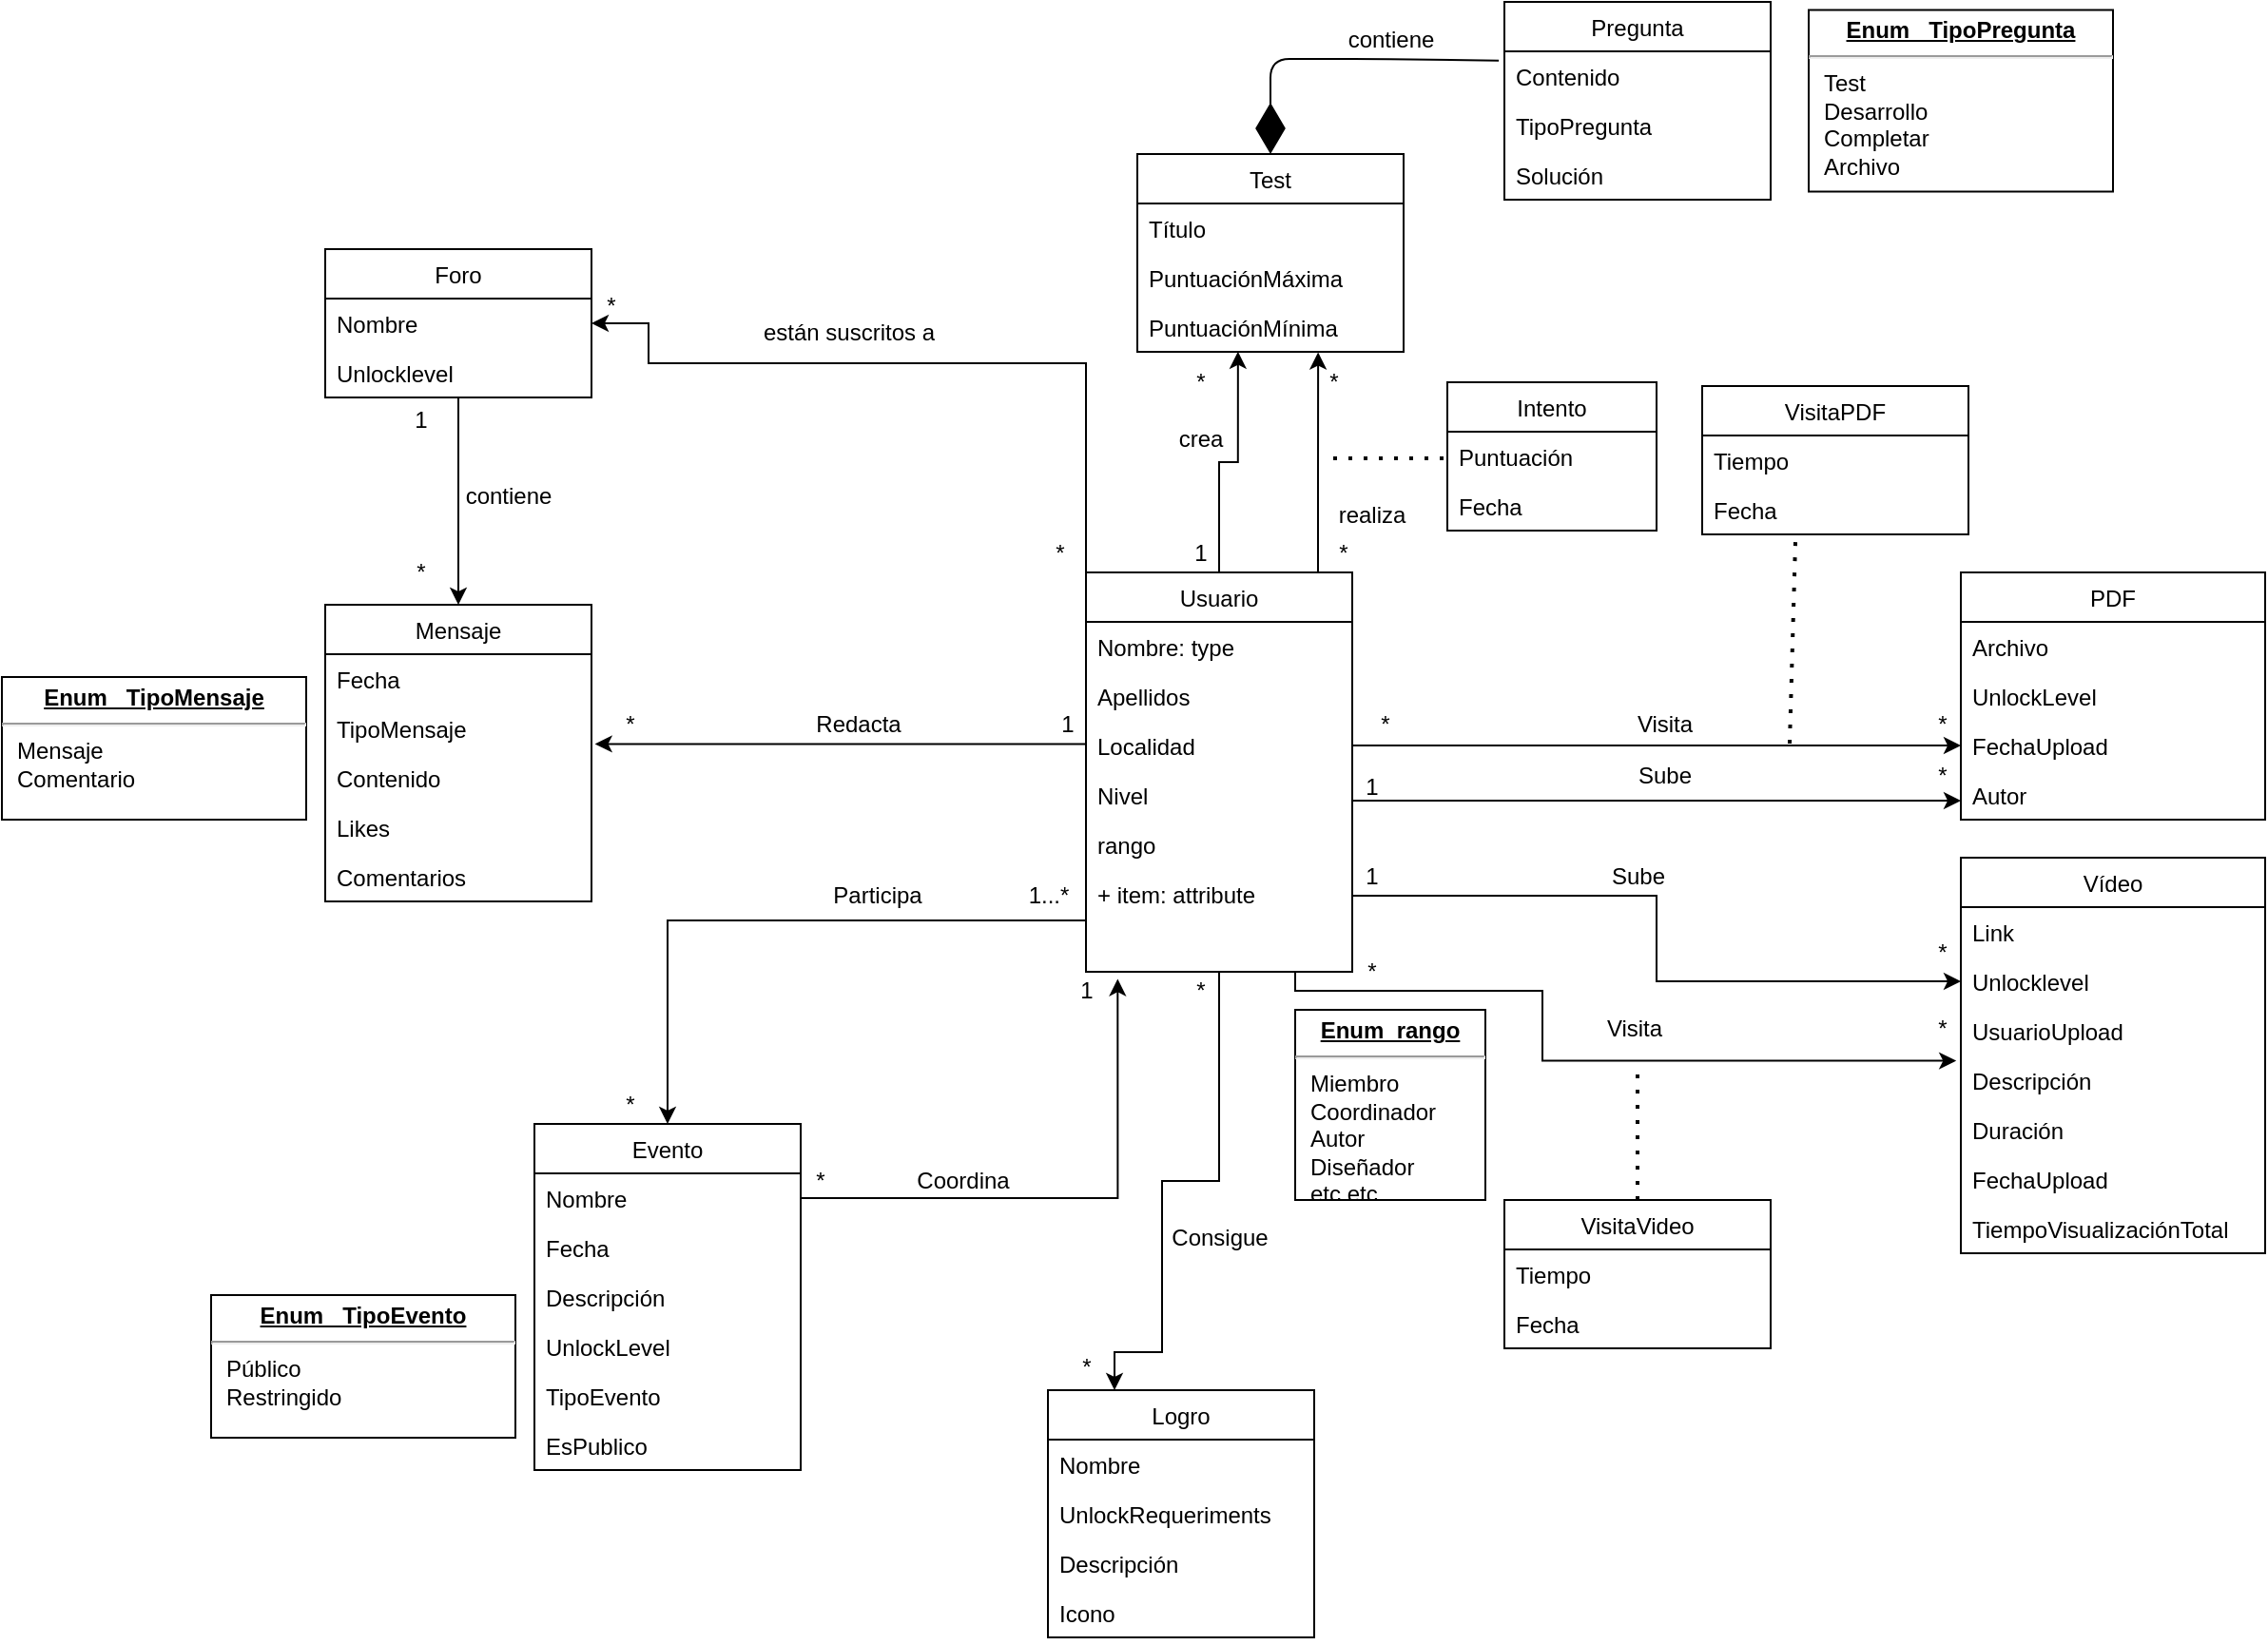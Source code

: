<mxfile version="13.8.8" type="google"><diagram id="NPRUOryit4CZUZ8ujwZD" name="Page-1"><mxGraphModel dx="2331" dy="645" grid="1" gridSize="10" guides="1" tooltips="1" connect="1" arrows="1" fold="1" page="1" pageScale="1" pageWidth="827" pageHeight="1169" math="0" shadow="0"><root><mxCell id="0"/><mxCell id="1" parent="0"/><mxCell id="HAwCsRzmnG5At8Q9Lq3o-48" style="edgeStyle=orthogonalEdgeStyle;rounded=0;orthogonalLoop=1;jettySize=auto;html=1;entryX=0;entryY=0.5;entryDx=0;entryDy=0;" edge="1" parent="1" source="HAwCsRzmnG5At8Q9Lq3o-1" target="HAwCsRzmnG5At8Q9Lq3o-8"><mxGeometry relative="1" as="geometry"><Array as="points"><mxPoint x="310" y="401"/><mxPoint x="310" y="401"/></Array></mxGeometry></mxCell><mxCell id="HAwCsRzmnG5At8Q9Lq3o-103" style="edgeStyle=orthogonalEdgeStyle;rounded=0;orthogonalLoop=1;jettySize=auto;html=1;entryX=0.679;entryY=1.011;entryDx=0;entryDy=0;entryPerimeter=0;" edge="1" parent="1" source="HAwCsRzmnG5At8Q9Lq3o-1" target="HAwCsRzmnG5At8Q9Lq3o-31"><mxGeometry relative="1" as="geometry"><Array as="points"><mxPoint x="212" y="270"/><mxPoint x="212" y="270"/></Array></mxGeometry></mxCell><mxCell id="HAwCsRzmnG5At8Q9Lq3o-110" style="edgeStyle=orthogonalEdgeStyle;rounded=0;orthogonalLoop=1;jettySize=auto;html=1;exitX=0;exitY=0;exitDx=0;exitDy=0;entryX=1;entryY=0.5;entryDx=0;entryDy=0;" edge="1" parent="1" source="HAwCsRzmnG5At8Q9Lq3o-1" target="HAwCsRzmnG5At8Q9Lq3o-18"><mxGeometry relative="1" as="geometry"><Array as="points"><mxPoint x="90" y="200"/><mxPoint x="-140" y="200"/><mxPoint x="-140" y="179"/></Array></mxGeometry></mxCell><mxCell id="HAwCsRzmnG5At8Q9Lq3o-123" style="edgeStyle=orthogonalEdgeStyle;rounded=0;orthogonalLoop=1;jettySize=auto;html=1;entryX=0.378;entryY=0.995;entryDx=0;entryDy=0;entryPerimeter=0;" edge="1" parent="1" source="HAwCsRzmnG5At8Q9Lq3o-1" target="HAwCsRzmnG5At8Q9Lq3o-31"><mxGeometry relative="1" as="geometry"/></mxCell><mxCell id="HAwCsRzmnG5At8Q9Lq3o-153" style="edgeStyle=orthogonalEdgeStyle;rounded=0;orthogonalLoop=1;jettySize=auto;html=1;entryX=0.25;entryY=0;entryDx=0;entryDy=0;" edge="1" parent="1" source="HAwCsRzmnG5At8Q9Lq3o-1" target="HAwCsRzmnG5At8Q9Lq3o-148"><mxGeometry relative="1" as="geometry"><Array as="points"><mxPoint x="160" y="630"/><mxPoint x="130" y="630"/><mxPoint x="130" y="720"/><mxPoint x="105" y="720"/></Array></mxGeometry></mxCell><mxCell id="HAwCsRzmnG5At8Q9Lq3o-1" value="Usuario" style="swimlane;fontStyle=0;childLayout=stackLayout;horizontal=1;startSize=26;fillColor=none;horizontalStack=0;resizeParent=1;resizeParentMax=0;resizeLast=0;collapsible=1;marginBottom=0;" vertex="1" parent="1"><mxGeometry x="90" y="310" width="140" height="210" as="geometry"/></mxCell><mxCell id="HAwCsRzmnG5At8Q9Lq3o-2" value="Nombre: type" style="text;strokeColor=none;fillColor=none;align=left;verticalAlign=top;spacingLeft=4;spacingRight=4;overflow=hidden;rotatable=0;points=[[0,0.5],[1,0.5]];portConstraint=eastwest;" vertex="1" parent="HAwCsRzmnG5At8Q9Lq3o-1"><mxGeometry y="26" width="140" height="26" as="geometry"/></mxCell><mxCell id="HAwCsRzmnG5At8Q9Lq3o-3" value="Apellidos" style="text;strokeColor=none;fillColor=none;align=left;verticalAlign=top;spacingLeft=4;spacingRight=4;overflow=hidden;rotatable=0;points=[[0,0.5],[1,0.5]];portConstraint=eastwest;" vertex="1" parent="HAwCsRzmnG5At8Q9Lq3o-1"><mxGeometry y="52" width="140" height="26" as="geometry"/></mxCell><mxCell id="HAwCsRzmnG5At8Q9Lq3o-4" value="Localidad" style="text;strokeColor=none;fillColor=none;align=left;verticalAlign=top;spacingLeft=4;spacingRight=4;overflow=hidden;rotatable=0;points=[[0,0.5],[1,0.5]];portConstraint=eastwest;" vertex="1" parent="HAwCsRzmnG5At8Q9Lq3o-1"><mxGeometry y="78" width="140" height="26" as="geometry"/></mxCell><mxCell id="HAwCsRzmnG5At8Q9Lq3o-34" value="Nivel" style="text;strokeColor=none;fillColor=none;align=left;verticalAlign=top;spacingLeft=4;spacingRight=4;overflow=hidden;rotatable=0;points=[[0,0.5],[1,0.5]];portConstraint=eastwest;" vertex="1" parent="HAwCsRzmnG5At8Q9Lq3o-1"><mxGeometry y="104" width="140" height="26" as="geometry"/></mxCell><mxCell id="HAwCsRzmnG5At8Q9Lq3o-33" value="rango" style="text;strokeColor=none;fillColor=none;align=left;verticalAlign=top;spacingLeft=4;spacingRight=4;overflow=hidden;rotatable=0;points=[[0,0.5],[1,0.5]];portConstraint=eastwest;" vertex="1" parent="HAwCsRzmnG5At8Q9Lq3o-1"><mxGeometry y="130" width="140" height="26" as="geometry"/></mxCell><mxCell id="HAwCsRzmnG5At8Q9Lq3o-36" value="+ item: attribute" style="text;strokeColor=none;fillColor=none;align=left;verticalAlign=top;spacingLeft=4;spacingRight=4;overflow=hidden;rotatable=0;points=[[0,0.5],[1,0.5]];portConstraint=eastwest;" vertex="1" parent="HAwCsRzmnG5At8Q9Lq3o-1"><mxGeometry y="156" width="140" height="54" as="geometry"/></mxCell><mxCell id="HAwCsRzmnG5At8Q9Lq3o-5" value="PDF" style="swimlane;fontStyle=0;childLayout=stackLayout;horizontal=1;startSize=26;fillColor=none;horizontalStack=0;resizeParent=1;resizeParentMax=0;resizeLast=0;collapsible=1;marginBottom=0;" vertex="1" parent="1"><mxGeometry x="550" y="310" width="160" height="130" as="geometry"/></mxCell><mxCell id="HAwCsRzmnG5At8Q9Lq3o-6" value="Archivo" style="text;strokeColor=none;fillColor=none;align=left;verticalAlign=top;spacingLeft=4;spacingRight=4;overflow=hidden;rotatable=0;points=[[0,0.5],[1,0.5]];portConstraint=eastwest;" vertex="1" parent="HAwCsRzmnG5At8Q9Lq3o-5"><mxGeometry y="26" width="160" height="26" as="geometry"/></mxCell><mxCell id="HAwCsRzmnG5At8Q9Lq3o-7" value="UnlockLevel" style="text;strokeColor=none;fillColor=none;align=left;verticalAlign=top;spacingLeft=4;spacingRight=4;overflow=hidden;rotatable=0;points=[[0,0.5],[1,0.5]];portConstraint=eastwest;" vertex="1" parent="HAwCsRzmnG5At8Q9Lq3o-5"><mxGeometry y="52" width="160" height="26" as="geometry"/></mxCell><mxCell id="HAwCsRzmnG5At8Q9Lq3o-8" value="FechaUpload" style="text;strokeColor=none;fillColor=none;align=left;verticalAlign=top;spacingLeft=4;spacingRight=4;overflow=hidden;rotatable=0;points=[[0,0.5],[1,0.5]];portConstraint=eastwest;" vertex="1" parent="HAwCsRzmnG5At8Q9Lq3o-5"><mxGeometry y="78" width="160" height="26" as="geometry"/></mxCell><mxCell id="HAwCsRzmnG5At8Q9Lq3o-37" value="Autor" style="text;strokeColor=none;fillColor=none;align=left;verticalAlign=top;spacingLeft=4;spacingRight=4;overflow=hidden;rotatable=0;points=[[0,0.5],[1,0.5]];portConstraint=eastwest;" vertex="1" parent="HAwCsRzmnG5At8Q9Lq3o-5"><mxGeometry y="104" width="160" height="26" as="geometry"/></mxCell><mxCell id="HAwCsRzmnG5At8Q9Lq3o-9" value="Vídeo" style="swimlane;fontStyle=0;childLayout=stackLayout;horizontal=1;startSize=26;fillColor=none;horizontalStack=0;resizeParent=1;resizeParentMax=0;resizeLast=0;collapsible=1;marginBottom=0;" vertex="1" parent="1"><mxGeometry x="550" y="460" width="160" height="208" as="geometry"><mxRectangle x="370" y="210" width="60" height="26" as="alternateBounds"/></mxGeometry></mxCell><mxCell id="HAwCsRzmnG5At8Q9Lq3o-10" value="Link" style="text;strokeColor=none;fillColor=none;align=left;verticalAlign=top;spacingLeft=4;spacingRight=4;overflow=hidden;rotatable=0;points=[[0,0.5],[1,0.5]];portConstraint=eastwest;" vertex="1" parent="HAwCsRzmnG5At8Q9Lq3o-9"><mxGeometry y="26" width="160" height="26" as="geometry"/></mxCell><mxCell id="HAwCsRzmnG5At8Q9Lq3o-11" value="Unlocklevel" style="text;strokeColor=none;fillColor=none;align=left;verticalAlign=top;spacingLeft=4;spacingRight=4;overflow=hidden;rotatable=0;points=[[0,0.5],[1,0.5]];portConstraint=eastwest;" vertex="1" parent="HAwCsRzmnG5At8Q9Lq3o-9"><mxGeometry y="52" width="160" height="26" as="geometry"/></mxCell><mxCell id="HAwCsRzmnG5At8Q9Lq3o-12" value="UsuarioUpload" style="text;strokeColor=none;fillColor=none;align=left;verticalAlign=top;spacingLeft=4;spacingRight=4;overflow=hidden;rotatable=0;points=[[0,0.5],[1,0.5]];portConstraint=eastwest;" vertex="1" parent="HAwCsRzmnG5At8Q9Lq3o-9"><mxGeometry y="78" width="160" height="26" as="geometry"/></mxCell><mxCell id="HAwCsRzmnG5At8Q9Lq3o-38" value="Descripción" style="text;strokeColor=none;fillColor=none;align=left;verticalAlign=top;spacingLeft=4;spacingRight=4;overflow=hidden;rotatable=0;points=[[0,0.5],[1,0.5]];portConstraint=eastwest;" vertex="1" parent="HAwCsRzmnG5At8Q9Lq3o-9"><mxGeometry y="104" width="160" height="26" as="geometry"/></mxCell><mxCell id="HAwCsRzmnG5At8Q9Lq3o-39" value="Duración" style="text;strokeColor=none;fillColor=none;align=left;verticalAlign=top;spacingLeft=4;spacingRight=4;overflow=hidden;rotatable=0;points=[[0,0.5],[1,0.5]];portConstraint=eastwest;" vertex="1" parent="HAwCsRzmnG5At8Q9Lq3o-9"><mxGeometry y="130" width="160" height="26" as="geometry"/></mxCell><mxCell id="HAwCsRzmnG5At8Q9Lq3o-40" value="FechaUpload" style="text;strokeColor=none;fillColor=none;align=left;verticalAlign=top;spacingLeft=4;spacingRight=4;overflow=hidden;rotatable=0;points=[[0,0.5],[1,0.5]];portConstraint=eastwest;" vertex="1" parent="HAwCsRzmnG5At8Q9Lq3o-9"><mxGeometry y="156" width="160" height="26" as="geometry"/></mxCell><mxCell id="HAwCsRzmnG5At8Q9Lq3o-41" value="TiempoVisualizaciónTotal" style="text;strokeColor=none;fillColor=none;align=left;verticalAlign=top;spacingLeft=4;spacingRight=4;overflow=hidden;rotatable=0;points=[[0,0.5],[1,0.5]];portConstraint=eastwest;" vertex="1" parent="HAwCsRzmnG5At8Q9Lq3o-9"><mxGeometry y="182" width="160" height="26" as="geometry"/></mxCell><mxCell id="HAwCsRzmnG5At8Q9Lq3o-13" value="Pregunta" style="swimlane;fontStyle=0;childLayout=stackLayout;horizontal=1;startSize=26;fillColor=none;horizontalStack=0;resizeParent=1;resizeParentMax=0;resizeLast=0;collapsible=1;marginBottom=0;" vertex="1" parent="1"><mxGeometry x="310" y="10" width="140" height="104" as="geometry"/></mxCell><mxCell id="HAwCsRzmnG5At8Q9Lq3o-14" value="Contenido" style="text;strokeColor=none;fillColor=none;align=left;verticalAlign=top;spacingLeft=4;spacingRight=4;overflow=hidden;rotatable=0;points=[[0,0.5],[1,0.5]];portConstraint=eastwest;" vertex="1" parent="HAwCsRzmnG5At8Q9Lq3o-13"><mxGeometry y="26" width="140" height="26" as="geometry"/></mxCell><mxCell id="HAwCsRzmnG5At8Q9Lq3o-15" value="TipoPregunta" style="text;strokeColor=none;fillColor=none;align=left;verticalAlign=top;spacingLeft=4;spacingRight=4;overflow=hidden;rotatable=0;points=[[0,0.5],[1,0.5]];portConstraint=eastwest;" vertex="1" parent="HAwCsRzmnG5At8Q9Lq3o-13"><mxGeometry y="52" width="140" height="26" as="geometry"/></mxCell><mxCell id="HAwCsRzmnG5At8Q9Lq3o-47" value="Solución" style="text;strokeColor=none;fillColor=none;align=left;verticalAlign=top;spacingLeft=4;spacingRight=4;overflow=hidden;rotatable=0;points=[[0,0.5],[1,0.5]];portConstraint=eastwest;" vertex="1" parent="HAwCsRzmnG5At8Q9Lq3o-13"><mxGeometry y="78" width="140" height="26" as="geometry"/></mxCell><mxCell id="HAwCsRzmnG5At8Q9Lq3o-88" style="edgeStyle=orthogonalEdgeStyle;rounded=0;orthogonalLoop=1;jettySize=auto;html=1;entryX=0.5;entryY=0;entryDx=0;entryDy=0;" edge="1" parent="1" source="HAwCsRzmnG5At8Q9Lq3o-17" target="HAwCsRzmnG5At8Q9Lq3o-25"><mxGeometry relative="1" as="geometry"/></mxCell><mxCell id="HAwCsRzmnG5At8Q9Lq3o-17" value="Foro" style="swimlane;fontStyle=0;childLayout=stackLayout;horizontal=1;startSize=26;horizontalStack=0;resizeParent=1;resizeParentMax=0;resizeLast=0;collapsible=1;marginBottom=0;fillColor=none;" vertex="1" parent="1"><mxGeometry x="-310" y="140" width="140" height="78" as="geometry"/></mxCell><mxCell id="HAwCsRzmnG5At8Q9Lq3o-18" value="Nombre" style="text;strokeColor=none;fillColor=none;align=left;verticalAlign=top;spacingLeft=4;spacingRight=4;overflow=hidden;rotatable=0;points=[[0,0.5],[1,0.5]];portConstraint=eastwest;" vertex="1" parent="HAwCsRzmnG5At8Q9Lq3o-17"><mxGeometry y="26" width="140" height="26" as="geometry"/></mxCell><mxCell id="HAwCsRzmnG5At8Q9Lq3o-19" value="Unlocklevel" style="text;strokeColor=none;fillColor=none;align=left;verticalAlign=top;spacingLeft=4;spacingRight=4;overflow=hidden;rotatable=0;points=[[0,0.5],[1,0.5]];portConstraint=eastwest;" vertex="1" parent="HAwCsRzmnG5At8Q9Lq3o-17"><mxGeometry y="52" width="140" height="26" as="geometry"/></mxCell><mxCell id="HAwCsRzmnG5At8Q9Lq3o-25" value="Mensaje" style="swimlane;fontStyle=0;childLayout=stackLayout;horizontal=1;startSize=26;fillColor=none;horizontalStack=0;resizeParent=1;resizeParentMax=0;resizeLast=0;collapsible=1;marginBottom=0;" vertex="1" parent="1"><mxGeometry x="-310" y="327" width="140" height="156" as="geometry"/></mxCell><mxCell id="HAwCsRzmnG5At8Q9Lq3o-26" value="Fecha" style="text;strokeColor=none;fillColor=none;align=left;verticalAlign=top;spacingLeft=4;spacingRight=4;overflow=hidden;rotatable=0;points=[[0,0.5],[1,0.5]];portConstraint=eastwest;" vertex="1" parent="HAwCsRzmnG5At8Q9Lq3o-25"><mxGeometry y="26" width="140" height="26" as="geometry"/></mxCell><mxCell id="HAwCsRzmnG5At8Q9Lq3o-27" value="TipoMensaje" style="text;strokeColor=none;fillColor=none;align=left;verticalAlign=top;spacingLeft=4;spacingRight=4;overflow=hidden;rotatable=0;points=[[0,0.5],[1,0.5]];portConstraint=eastwest;" vertex="1" parent="HAwCsRzmnG5At8Q9Lq3o-25"><mxGeometry y="52" width="140" height="26" as="geometry"/></mxCell><mxCell id="HAwCsRzmnG5At8Q9Lq3o-28" value="Contenido" style="text;strokeColor=none;fillColor=none;align=left;verticalAlign=top;spacingLeft=4;spacingRight=4;overflow=hidden;rotatable=0;points=[[0,0.5],[1,0.5]];portConstraint=eastwest;" vertex="1" parent="HAwCsRzmnG5At8Q9Lq3o-25"><mxGeometry y="78" width="140" height="26" as="geometry"/></mxCell><mxCell id="HAwCsRzmnG5At8Q9Lq3o-44" value="Likes" style="text;strokeColor=none;fillColor=none;align=left;verticalAlign=top;spacingLeft=4;spacingRight=4;overflow=hidden;rotatable=0;points=[[0,0.5],[1,0.5]];portConstraint=eastwest;" vertex="1" parent="HAwCsRzmnG5At8Q9Lq3o-25"><mxGeometry y="104" width="140" height="26" as="geometry"/></mxCell><mxCell id="HAwCsRzmnG5At8Q9Lq3o-45" value="Comentarios" style="text;strokeColor=none;fillColor=none;align=left;verticalAlign=top;spacingLeft=4;spacingRight=4;overflow=hidden;rotatable=0;points=[[0,0.5],[1,0.5]];portConstraint=eastwest;" vertex="1" parent="HAwCsRzmnG5At8Q9Lq3o-25"><mxGeometry y="130" width="140" height="26" as="geometry"/></mxCell><mxCell id="HAwCsRzmnG5At8Q9Lq3o-29" value="Test" style="swimlane;fontStyle=0;childLayout=stackLayout;horizontal=1;startSize=26;fillColor=none;horizontalStack=0;resizeParent=1;resizeParentMax=0;resizeLast=0;collapsible=1;marginBottom=0;" vertex="1" parent="1"><mxGeometry x="117" y="90" width="140" height="104" as="geometry"/></mxCell><mxCell id="HAwCsRzmnG5At8Q9Lq3o-46" value="Título" style="text;strokeColor=none;fillColor=none;align=left;verticalAlign=top;spacingLeft=4;spacingRight=4;overflow=hidden;rotatable=0;points=[[0,0.5],[1,0.5]];portConstraint=eastwest;" vertex="1" parent="HAwCsRzmnG5At8Q9Lq3o-29"><mxGeometry y="26" width="140" height="26" as="geometry"/></mxCell><mxCell id="HAwCsRzmnG5At8Q9Lq3o-30" value="PuntuaciónMáxima" style="text;strokeColor=none;fillColor=none;align=left;verticalAlign=top;spacingLeft=4;spacingRight=4;overflow=hidden;rotatable=0;points=[[0,0.5],[1,0.5]];portConstraint=eastwest;" vertex="1" parent="HAwCsRzmnG5At8Q9Lq3o-29"><mxGeometry y="52" width="140" height="26" as="geometry"/></mxCell><mxCell id="HAwCsRzmnG5At8Q9Lq3o-31" value="PuntuaciónMínima" style="text;strokeColor=none;fillColor=none;align=left;verticalAlign=top;spacingLeft=4;spacingRight=4;overflow=hidden;rotatable=0;points=[[0,0.5],[1,0.5]];portConstraint=eastwest;" vertex="1" parent="HAwCsRzmnG5At8Q9Lq3o-29"><mxGeometry y="78" width="140" height="26" as="geometry"/></mxCell><mxCell id="HAwCsRzmnG5At8Q9Lq3o-49" value="Visita" style="text;html=1;align=center;verticalAlign=middle;resizable=0;points=[];autosize=1;" vertex="1" parent="1"><mxGeometry x="374" y="380" width="40" height="20" as="geometry"/></mxCell><mxCell id="HAwCsRzmnG5At8Q9Lq3o-50" value="*" style="text;html=1;align=center;verticalAlign=middle;resizable=0;points=[];autosize=1;" vertex="1" parent="1"><mxGeometry x="237" y="380" width="20" height="20" as="geometry"/></mxCell><mxCell id="HAwCsRzmnG5At8Q9Lq3o-52" value="*" style="text;html=1;align=center;verticalAlign=middle;resizable=0;points=[];autosize=1;" vertex="1" parent="1"><mxGeometry x="530" y="380" width="20" height="20" as="geometry"/></mxCell><mxCell id="HAwCsRzmnG5At8Q9Lq3o-54" style="edgeStyle=orthogonalEdgeStyle;rounded=0;orthogonalLoop=1;jettySize=auto;html=1;entryX=0;entryY=0.5;entryDx=0;entryDy=0;" edge="1" parent="1"><mxGeometry relative="1" as="geometry"><mxPoint x="230" y="430" as="sourcePoint"/><mxPoint x="550" y="430" as="targetPoint"/></mxGeometry></mxCell><mxCell id="HAwCsRzmnG5At8Q9Lq3o-55" value="Sube" style="text;html=1;align=center;verticalAlign=middle;resizable=0;points=[];autosize=1;" vertex="1" parent="1"><mxGeometry x="374" y="407" width="40" height="20" as="geometry"/></mxCell><mxCell id="HAwCsRzmnG5At8Q9Lq3o-56" value="1" style="text;html=1;align=center;verticalAlign=middle;resizable=0;points=[];autosize=1;" vertex="1" parent="1"><mxGeometry x="230" y="413" width="20" height="20" as="geometry"/></mxCell><mxCell id="HAwCsRzmnG5At8Q9Lq3o-57" value="*" style="text;html=1;align=center;verticalAlign=middle;resizable=0;points=[];autosize=1;" vertex="1" parent="1"><mxGeometry x="530" y="407" width="20" height="20" as="geometry"/></mxCell><mxCell id="HAwCsRzmnG5At8Q9Lq3o-62" value="VisitaPDF" style="swimlane;fontStyle=0;childLayout=stackLayout;horizontal=1;startSize=26;fillColor=none;horizontalStack=0;resizeParent=1;resizeParentMax=0;resizeLast=0;collapsible=1;marginBottom=0;" vertex="1" parent="1"><mxGeometry x="414" y="212" width="140" height="78" as="geometry"/></mxCell><mxCell id="HAwCsRzmnG5At8Q9Lq3o-63" value="Tiempo" style="text;strokeColor=none;fillColor=none;align=left;verticalAlign=top;spacingLeft=4;spacingRight=4;overflow=hidden;rotatable=0;points=[[0,0.5],[1,0.5]];portConstraint=eastwest;" vertex="1" parent="HAwCsRzmnG5At8Q9Lq3o-62"><mxGeometry y="26" width="140" height="26" as="geometry"/></mxCell><mxCell id="HAwCsRzmnG5At8Q9Lq3o-64" value="Fecha" style="text;strokeColor=none;fillColor=none;align=left;verticalAlign=top;spacingLeft=4;spacingRight=4;overflow=hidden;rotatable=0;points=[[0,0.5],[1,0.5]];portConstraint=eastwest;" vertex="1" parent="HAwCsRzmnG5At8Q9Lq3o-62"><mxGeometry y="52" width="140" height="26" as="geometry"/></mxCell><mxCell id="HAwCsRzmnG5At8Q9Lq3o-66" value="" style="endArrow=none;dashed=1;html=1;dashPattern=1 3;strokeWidth=2;entryX=0.351;entryY=0.985;entryDx=0;entryDy=0;entryPerimeter=0;" edge="1" parent="1" target="HAwCsRzmnG5At8Q9Lq3o-64"><mxGeometry width="50" height="50" relative="1" as="geometry"><mxPoint x="460" y="400" as="sourcePoint"/><mxPoint x="369.98" y="333.198" as="targetPoint"/></mxGeometry></mxCell><mxCell id="HAwCsRzmnG5At8Q9Lq3o-69" style="edgeStyle=orthogonalEdgeStyle;rounded=0;orthogonalLoop=1;jettySize=auto;html=1;exitX=1;exitY=0.5;exitDx=0;exitDy=0;entryX=0;entryY=0.5;entryDx=0;entryDy=0;" edge="1" parent="1" source="HAwCsRzmnG5At8Q9Lq3o-36" target="HAwCsRzmnG5At8Q9Lq3o-11"><mxGeometry relative="1" as="geometry"><Array as="points"><mxPoint x="230" y="480"/><mxPoint x="390" y="480"/><mxPoint x="390" y="525"/></Array></mxGeometry></mxCell><mxCell id="HAwCsRzmnG5At8Q9Lq3o-70" value="VisitaVideo" style="swimlane;fontStyle=0;childLayout=stackLayout;horizontal=1;startSize=26;fillColor=none;horizontalStack=0;resizeParent=1;resizeParentMax=0;resizeLast=0;collapsible=1;marginBottom=0;" vertex="1" parent="1"><mxGeometry x="310" y="640" width="140" height="78" as="geometry"/></mxCell><mxCell id="HAwCsRzmnG5At8Q9Lq3o-71" value="Tiempo" style="text;strokeColor=none;fillColor=none;align=left;verticalAlign=top;spacingLeft=4;spacingRight=4;overflow=hidden;rotatable=0;points=[[0,0.5],[1,0.5]];portConstraint=eastwest;" vertex="1" parent="HAwCsRzmnG5At8Q9Lq3o-70"><mxGeometry y="26" width="140" height="26" as="geometry"/></mxCell><mxCell id="HAwCsRzmnG5At8Q9Lq3o-72" value="Fecha" style="text;strokeColor=none;fillColor=none;align=left;verticalAlign=top;spacingLeft=4;spacingRight=4;overflow=hidden;rotatable=0;points=[[0,0.5],[1,0.5]];portConstraint=eastwest;" vertex="1" parent="HAwCsRzmnG5At8Q9Lq3o-70"><mxGeometry y="52" width="140" height="26" as="geometry"/></mxCell><mxCell id="HAwCsRzmnG5At8Q9Lq3o-74" value="" style="endArrow=none;dashed=1;html=1;dashPattern=1 3;strokeWidth=2;exitX=0.5;exitY=0;exitDx=0;exitDy=0;" edge="1" parent="1" source="HAwCsRzmnG5At8Q9Lq3o-70"><mxGeometry width="50" height="50" relative="1" as="geometry"><mxPoint x="330" y="570" as="sourcePoint"/><mxPoint x="380" y="570" as="targetPoint"/></mxGeometry></mxCell><mxCell id="HAwCsRzmnG5At8Q9Lq3o-75" value="1" style="text;html=1;align=center;verticalAlign=middle;resizable=0;points=[];autosize=1;" vertex="1" parent="1"><mxGeometry x="230" y="460" width="20" height="20" as="geometry"/></mxCell><mxCell id="HAwCsRzmnG5At8Q9Lq3o-76" value="*" style="text;html=1;align=center;verticalAlign=middle;resizable=0;points=[];autosize=1;" vertex="1" parent="1"><mxGeometry x="530" y="500" width="20" height="20" as="geometry"/></mxCell><mxCell id="HAwCsRzmnG5At8Q9Lq3o-77" value="Sube" style="text;html=1;align=center;verticalAlign=middle;resizable=0;points=[];autosize=1;" vertex="1" parent="1"><mxGeometry x="360" y="460" width="40" height="20" as="geometry"/></mxCell><mxCell id="HAwCsRzmnG5At8Q9Lq3o-79" style="edgeStyle=orthogonalEdgeStyle;rounded=0;orthogonalLoop=1;jettySize=auto;html=1;entryX=-0.015;entryY=0.108;entryDx=0;entryDy=0;entryPerimeter=0;" edge="1" parent="1" source="HAwCsRzmnG5At8Q9Lq3o-36" target="HAwCsRzmnG5At8Q9Lq3o-38"><mxGeometry relative="1" as="geometry"><mxPoint x="330" y="570" as="targetPoint"/><Array as="points"><mxPoint x="200" y="530"/><mxPoint x="330" y="530"/><mxPoint x="330" y="567"/></Array></mxGeometry></mxCell><mxCell id="HAwCsRzmnG5At8Q9Lq3o-80" value="Visita" style="text;html=1;align=center;verticalAlign=middle;resizable=0;points=[];autosize=1;" vertex="1" parent="1"><mxGeometry x="358" y="540" width="40" height="20" as="geometry"/></mxCell><mxCell id="HAwCsRzmnG5At8Q9Lq3o-81" value="*" style="text;html=1;align=center;verticalAlign=middle;resizable=0;points=[];autosize=1;" vertex="1" parent="1"><mxGeometry x="230" y="510" width="20" height="20" as="geometry"/></mxCell><mxCell id="HAwCsRzmnG5At8Q9Lq3o-82" value="*" style="text;html=1;align=center;verticalAlign=middle;resizable=0;points=[];autosize=1;" vertex="1" parent="1"><mxGeometry x="530" y="540" width="20" height="20" as="geometry"/></mxCell><mxCell id="HAwCsRzmnG5At8Q9Lq3o-84" style="edgeStyle=orthogonalEdgeStyle;rounded=0;orthogonalLoop=1;jettySize=auto;html=1;entryX=1.013;entryY=0.815;entryDx=0;entryDy=0;entryPerimeter=0;" edge="1" parent="1" source="HAwCsRzmnG5At8Q9Lq3o-4" target="HAwCsRzmnG5At8Q9Lq3o-27"><mxGeometry relative="1" as="geometry"><Array as="points"><mxPoint x="-40" y="401"/></Array></mxGeometry></mxCell><mxCell id="HAwCsRzmnG5At8Q9Lq3o-85" value="Redacta" style="text;html=1;align=center;verticalAlign=middle;resizable=0;points=[];autosize=1;" vertex="1" parent="1"><mxGeometry x="-60" y="380" width="60" height="20" as="geometry"/></mxCell><mxCell id="HAwCsRzmnG5At8Q9Lq3o-86" value="*" style="text;html=1;align=center;verticalAlign=middle;resizable=0;points=[];autosize=1;" vertex="1" parent="1"><mxGeometry x="-160" y="380" width="20" height="20" as="geometry"/></mxCell><mxCell id="HAwCsRzmnG5At8Q9Lq3o-87" value="1" style="text;html=1;align=center;verticalAlign=middle;resizable=0;points=[];autosize=1;" vertex="1" parent="1"><mxGeometry x="70" y="380" width="20" height="20" as="geometry"/></mxCell><mxCell id="HAwCsRzmnG5At8Q9Lq3o-89" value="Evento" style="swimlane;fontStyle=0;childLayout=stackLayout;horizontal=1;startSize=26;fillColor=none;horizontalStack=0;resizeParent=1;resizeParentMax=0;resizeLast=0;collapsible=1;marginBottom=0;" vertex="1" parent="1"><mxGeometry x="-200" y="600" width="140" height="182" as="geometry"/></mxCell><mxCell id="HAwCsRzmnG5At8Q9Lq3o-90" value="Nombre" style="text;strokeColor=none;fillColor=none;align=left;verticalAlign=top;spacingLeft=4;spacingRight=4;overflow=hidden;rotatable=0;points=[[0,0.5],[1,0.5]];portConstraint=eastwest;" vertex="1" parent="HAwCsRzmnG5At8Q9Lq3o-89"><mxGeometry y="26" width="140" height="26" as="geometry"/></mxCell><mxCell id="HAwCsRzmnG5At8Q9Lq3o-91" value="Fecha" style="text;strokeColor=none;fillColor=none;align=left;verticalAlign=top;spacingLeft=4;spacingRight=4;overflow=hidden;rotatable=0;points=[[0,0.5],[1,0.5]];portConstraint=eastwest;" vertex="1" parent="HAwCsRzmnG5At8Q9Lq3o-89"><mxGeometry y="52" width="140" height="26" as="geometry"/></mxCell><mxCell id="HAwCsRzmnG5At8Q9Lq3o-94" value="Descripción" style="text;strokeColor=none;fillColor=none;align=left;verticalAlign=top;spacingLeft=4;spacingRight=4;overflow=hidden;rotatable=0;points=[[0,0.5],[1,0.5]];portConstraint=eastwest;" vertex="1" parent="HAwCsRzmnG5At8Q9Lq3o-89"><mxGeometry y="78" width="140" height="26" as="geometry"/></mxCell><mxCell id="HAwCsRzmnG5At8Q9Lq3o-93" value="UnlockLevel" style="text;strokeColor=none;fillColor=none;align=left;verticalAlign=top;spacingLeft=4;spacingRight=4;overflow=hidden;rotatable=0;points=[[0,0.5],[1,0.5]];portConstraint=eastwest;" vertex="1" parent="HAwCsRzmnG5At8Q9Lq3o-89"><mxGeometry y="104" width="140" height="26" as="geometry"/></mxCell><mxCell id="HAwCsRzmnG5At8Q9Lq3o-92" value="TipoEvento" style="text;strokeColor=none;fillColor=none;align=left;verticalAlign=top;spacingLeft=4;spacingRight=4;overflow=hidden;rotatable=0;points=[[0,0.5],[1,0.5]];portConstraint=eastwest;" vertex="1" parent="HAwCsRzmnG5At8Q9Lq3o-89"><mxGeometry y="130" width="140" height="26" as="geometry"/></mxCell><mxCell id="HAwCsRzmnG5At8Q9Lq3o-102" value="EsPublico" style="text;strokeColor=none;fillColor=none;align=left;verticalAlign=top;spacingLeft=4;spacingRight=4;overflow=hidden;rotatable=0;points=[[0,0.5],[1,0.5]];portConstraint=eastwest;" vertex="1" parent="HAwCsRzmnG5At8Q9Lq3o-89"><mxGeometry y="156" width="140" height="26" as="geometry"/></mxCell><mxCell id="HAwCsRzmnG5At8Q9Lq3o-95" style="edgeStyle=orthogonalEdgeStyle;rounded=0;orthogonalLoop=1;jettySize=auto;html=1;exitX=1;exitY=0.5;exitDx=0;exitDy=0;entryX=0.119;entryY=1.069;entryDx=0;entryDy=0;entryPerimeter=0;" edge="1" parent="1" source="HAwCsRzmnG5At8Q9Lq3o-90" target="HAwCsRzmnG5At8Q9Lq3o-36"><mxGeometry relative="1" as="geometry"><mxPoint x="40" y="570" as="targetPoint"/><Array as="points"><mxPoint x="107" y="639"/></Array></mxGeometry></mxCell><mxCell id="HAwCsRzmnG5At8Q9Lq3o-97" value="Participa" style="text;html=1;align=center;verticalAlign=middle;resizable=0;points=[];autosize=1;" vertex="1" parent="1"><mxGeometry x="-50" y="470" width="60" height="20" as="geometry"/></mxCell><mxCell id="HAwCsRzmnG5At8Q9Lq3o-98" value="Coordina" style="text;html=1;align=center;verticalAlign=middle;resizable=0;points=[];autosize=1;" vertex="1" parent="1"><mxGeometry x="-5" y="620" width="60" height="20" as="geometry"/></mxCell><mxCell id="HAwCsRzmnG5At8Q9Lq3o-100" style="edgeStyle=orthogonalEdgeStyle;rounded=0;orthogonalLoop=1;jettySize=auto;html=1;entryX=0.5;entryY=0;entryDx=0;entryDy=0;" edge="1" parent="1" source="HAwCsRzmnG5At8Q9Lq3o-36" target="HAwCsRzmnG5At8Q9Lq3o-89"><mxGeometry relative="1" as="geometry"/></mxCell><mxCell id="HAwCsRzmnG5At8Q9Lq3o-105" value="contiene" style="text;html=1;align=center;verticalAlign=middle;resizable=0;points=[];autosize=1;" vertex="1" parent="1"><mxGeometry x="-244" y="260" width="60" height="20" as="geometry"/></mxCell><mxCell id="HAwCsRzmnG5At8Q9Lq3o-106" value="1" style="text;html=1;align=center;verticalAlign=middle;resizable=0;points=[];autosize=1;" vertex="1" parent="1"><mxGeometry x="-270" y="220" width="20" height="20" as="geometry"/></mxCell><mxCell id="HAwCsRzmnG5At8Q9Lq3o-107" value="*" style="text;html=1;align=center;verticalAlign=middle;resizable=0;points=[];autosize=1;" vertex="1" parent="1"><mxGeometry x="-270" y="300" width="20" height="20" as="geometry"/></mxCell><mxCell id="HAwCsRzmnG5At8Q9Lq3o-111" value="están suscritos a" style="text;html=1;align=center;verticalAlign=middle;resizable=0;points=[];autosize=1;" vertex="1" parent="1"><mxGeometry x="-90" y="174" width="110" height="20" as="geometry"/></mxCell><mxCell id="HAwCsRzmnG5At8Q9Lq3o-112" value="*" style="text;html=1;align=center;verticalAlign=middle;resizable=0;points=[];autosize=1;" vertex="1" parent="1"><mxGeometry x="-170" y="160" width="20" height="20" as="geometry"/></mxCell><mxCell id="HAwCsRzmnG5At8Q9Lq3o-113" value="*" style="text;html=1;align=center;verticalAlign=middle;resizable=0;points=[];autosize=1;" vertex="1" parent="1"><mxGeometry x="66" y="290" width="20" height="20" as="geometry"/></mxCell><mxCell id="HAwCsRzmnG5At8Q9Lq3o-120" value="contiene" style="text;html=1;align=center;verticalAlign=middle;resizable=0;points=[];autosize=1;" vertex="1" parent="1"><mxGeometry x="220" y="20" width="60" height="20" as="geometry"/></mxCell><mxCell id="HAwCsRzmnG5At8Q9Lq3o-121" value="realiza" style="text;html=1;align=center;verticalAlign=middle;resizable=0;points=[];autosize=1;" vertex="1" parent="1"><mxGeometry x="215" y="270" width="50" height="20" as="geometry"/></mxCell><mxCell id="HAwCsRzmnG5At8Q9Lq3o-124" value="crea" style="text;html=1;align=center;verticalAlign=middle;resizable=0;points=[];autosize=1;" vertex="1" parent="1"><mxGeometry x="130" y="230" width="40" height="20" as="geometry"/></mxCell><mxCell id="HAwCsRzmnG5At8Q9Lq3o-125" value="*" style="text;html=1;align=center;verticalAlign=middle;resizable=0;points=[];autosize=1;" vertex="1" parent="1"><mxGeometry x="140" y="200" width="20" height="20" as="geometry"/></mxCell><mxCell id="HAwCsRzmnG5At8Q9Lq3o-126" value="1" style="text;html=1;align=center;verticalAlign=middle;resizable=0;points=[];autosize=1;" vertex="1" parent="1"><mxGeometry x="140" y="290" width="20" height="20" as="geometry"/></mxCell><mxCell id="HAwCsRzmnG5At8Q9Lq3o-127" value="*" style="text;html=1;align=center;verticalAlign=middle;resizable=0;points=[];autosize=1;" vertex="1" parent="1"><mxGeometry x="210" y="200" width="20" height="20" as="geometry"/></mxCell><mxCell id="HAwCsRzmnG5At8Q9Lq3o-128" value="*" style="text;html=1;align=center;verticalAlign=middle;resizable=0;points=[];autosize=1;" vertex="1" parent="1"><mxGeometry x="215" y="290" width="20" height="20" as="geometry"/></mxCell><mxCell id="HAwCsRzmnG5At8Q9Lq3o-129" value="" style="endArrow=none;dashed=1;html=1;dashPattern=1 3;strokeWidth=2;" edge="1" parent="1"><mxGeometry width="50" height="50" relative="1" as="geometry"><mxPoint x="220" y="250" as="sourcePoint"/><mxPoint x="280" y="250" as="targetPoint"/></mxGeometry></mxCell><mxCell id="HAwCsRzmnG5At8Q9Lq3o-130" value="Intento" style="swimlane;fontStyle=0;childLayout=stackLayout;horizontal=1;startSize=26;fillColor=none;horizontalStack=0;resizeParent=1;resizeParentMax=0;resizeLast=0;collapsible=1;marginBottom=0;" vertex="1" parent="1"><mxGeometry x="280" y="210" width="110" height="78" as="geometry"/></mxCell><mxCell id="HAwCsRzmnG5At8Q9Lq3o-131" value="Puntuación" style="text;strokeColor=none;fillColor=none;align=left;verticalAlign=top;spacingLeft=4;spacingRight=4;overflow=hidden;rotatable=0;points=[[0,0.5],[1,0.5]];portConstraint=eastwest;" vertex="1" parent="HAwCsRzmnG5At8Q9Lq3o-130"><mxGeometry y="26" width="110" height="26" as="geometry"/></mxCell><mxCell id="HAwCsRzmnG5At8Q9Lq3o-132" value="Fecha" style="text;strokeColor=none;fillColor=none;align=left;verticalAlign=top;spacingLeft=4;spacingRight=4;overflow=hidden;rotatable=0;points=[[0,0.5],[1,0.5]];portConstraint=eastwest;" vertex="1" parent="HAwCsRzmnG5At8Q9Lq3o-130"><mxGeometry y="52" width="110" height="26" as="geometry"/></mxCell><mxCell id="HAwCsRzmnG5At8Q9Lq3o-135" value="1" style="text;html=1;align=center;verticalAlign=middle;resizable=0;points=[];autosize=1;" vertex="1" parent="1"><mxGeometry x="80" y="520" width="20" height="20" as="geometry"/></mxCell><mxCell id="HAwCsRzmnG5At8Q9Lq3o-136" value="*" style="text;html=1;align=center;verticalAlign=middle;resizable=0;points=[];autosize=1;" vertex="1" parent="1"><mxGeometry x="-60" y="620" width="20" height="20" as="geometry"/></mxCell><mxCell id="HAwCsRzmnG5At8Q9Lq3o-137" value="*" style="text;html=1;align=center;verticalAlign=middle;resizable=0;points=[];autosize=1;" vertex="1" parent="1"><mxGeometry x="-160" y="580" width="20" height="20" as="geometry"/></mxCell><mxCell id="HAwCsRzmnG5At8Q9Lq3o-138" value="1...*" style="text;html=1;align=center;verticalAlign=middle;resizable=0;points=[];autosize=1;" vertex="1" parent="1"><mxGeometry x="50" y="470" width="40" height="20" as="geometry"/></mxCell><mxCell id="HAwCsRzmnG5At8Q9Lq3o-142" value="&lt;p style=&quot;margin: 0px ; margin-top: 4px ; text-align: center ; text-decoration: underline&quot;&gt;&lt;b&gt;Enum&amp;nbsp; &amp;nbsp;TipoMensaje&lt;/b&gt;&lt;/p&gt;&lt;hr&gt;&lt;p style=&quot;margin: 0px ; margin-left: 8px&quot;&gt;Mensaje&lt;br&gt;Comentario&lt;br&gt;&lt;/p&gt;" style="verticalAlign=top;align=left;overflow=fill;fontSize=12;fontFamily=Helvetica;html=1;" vertex="1" parent="1"><mxGeometry x="-480" y="365" width="160" height="75" as="geometry"/></mxCell><mxCell id="HAwCsRzmnG5At8Q9Lq3o-144" value="&lt;p style=&quot;margin: 0px ; margin-top: 4px ; text-align: center ; text-decoration: underline&quot;&gt;&lt;b&gt;Enum&amp;nbsp; &amp;nbsp;TipoEvento&lt;/b&gt;&lt;/p&gt;&lt;hr&gt;&lt;p style=&quot;margin: 0px ; margin-left: 8px&quot;&gt;Público&lt;br&gt;Restringido&lt;/p&gt;" style="verticalAlign=top;align=left;overflow=fill;fontSize=12;fontFamily=Helvetica;html=1;" vertex="1" parent="1"><mxGeometry x="-370" y="690" width="160" height="75" as="geometry"/></mxCell><mxCell id="HAwCsRzmnG5At8Q9Lq3o-145" value="&lt;p style=&quot;margin: 0px ; margin-top: 4px ; text-align: center ; text-decoration: underline&quot;&gt;&lt;b&gt;Enum&amp;nbsp; &amp;nbsp;TipoPregunta&lt;/b&gt;&lt;/p&gt;&lt;hr&gt;&lt;p style=&quot;margin: 0px ; margin-left: 8px&quot;&gt;Test&lt;br&gt;Desarrollo&lt;/p&gt;&lt;p style=&quot;margin: 0px ; margin-left: 8px&quot;&gt;Completar&lt;/p&gt;&lt;p style=&quot;margin: 0px ; margin-left: 8px&quot;&gt;Archivo&lt;/p&gt;" style="verticalAlign=top;align=left;overflow=fill;fontSize=12;fontFamily=Helvetica;html=1;" vertex="1" parent="1"><mxGeometry x="470" y="14.25" width="160" height="95.5" as="geometry"/></mxCell><mxCell id="HAwCsRzmnG5At8Q9Lq3o-147" value="&lt;p style=&quot;margin: 0px ; margin-top: 4px ; text-align: center ; text-decoration: underline&quot;&gt;&lt;b&gt;Enum&amp;nbsp; rango&lt;/b&gt;&lt;/p&gt;&lt;hr&gt;&lt;p style=&quot;margin: 0px ; margin-left: 8px&quot;&gt;Miembro&lt;br&gt;Coordinador&lt;/p&gt;&lt;p style=&quot;margin: 0px ; margin-left: 8px&quot;&gt;Autor&lt;/p&gt;&lt;p style=&quot;margin: 0px ; margin-left: 8px&quot;&gt;Diseñador&lt;/p&gt;&lt;p style=&quot;margin: 0px ; margin-left: 8px&quot;&gt;etc etc&lt;/p&gt;" style="verticalAlign=top;align=left;overflow=fill;fontSize=12;fontFamily=Helvetica;html=1;" vertex="1" parent="1"><mxGeometry x="200" y="540" width="100" height="100" as="geometry"/></mxCell><mxCell id="HAwCsRzmnG5At8Q9Lq3o-148" value="Logro" style="swimlane;fontStyle=0;childLayout=stackLayout;horizontal=1;startSize=26;fillColor=none;horizontalStack=0;resizeParent=1;resizeParentMax=0;resizeLast=0;collapsible=1;marginBottom=0;" vertex="1" parent="1"><mxGeometry x="70" y="740" width="140" height="130" as="geometry"/></mxCell><mxCell id="HAwCsRzmnG5At8Q9Lq3o-149" value="Nombre" style="text;strokeColor=none;fillColor=none;align=left;verticalAlign=top;spacingLeft=4;spacingRight=4;overflow=hidden;rotatable=0;points=[[0,0.5],[1,0.5]];portConstraint=eastwest;" vertex="1" parent="HAwCsRzmnG5At8Q9Lq3o-148"><mxGeometry y="26" width="140" height="26" as="geometry"/></mxCell><mxCell id="HAwCsRzmnG5At8Q9Lq3o-150" value="UnlockRequeriments" style="text;strokeColor=none;fillColor=none;align=left;verticalAlign=top;spacingLeft=4;spacingRight=4;overflow=hidden;rotatable=0;points=[[0,0.5],[1,0.5]];portConstraint=eastwest;" vertex="1" parent="HAwCsRzmnG5At8Q9Lq3o-148"><mxGeometry y="52" width="140" height="26" as="geometry"/></mxCell><mxCell id="HAwCsRzmnG5At8Q9Lq3o-151" value="Descripción" style="text;strokeColor=none;fillColor=none;align=left;verticalAlign=top;spacingLeft=4;spacingRight=4;overflow=hidden;rotatable=0;points=[[0,0.5],[1,0.5]];portConstraint=eastwest;" vertex="1" parent="HAwCsRzmnG5At8Q9Lq3o-148"><mxGeometry y="78" width="140" height="26" as="geometry"/></mxCell><mxCell id="HAwCsRzmnG5At8Q9Lq3o-152" value="Icono" style="text;strokeColor=none;fillColor=none;align=left;verticalAlign=top;spacingLeft=4;spacingRight=4;overflow=hidden;rotatable=0;points=[[0,0.5],[1,0.5]];portConstraint=eastwest;" vertex="1" parent="HAwCsRzmnG5At8Q9Lq3o-148"><mxGeometry y="104" width="140" height="26" as="geometry"/></mxCell><mxCell id="HAwCsRzmnG5At8Q9Lq3o-154" value="Consigue" style="text;html=1;align=center;verticalAlign=middle;resizable=0;points=[];autosize=1;" vertex="1" parent="1"><mxGeometry x="125" y="650" width="70" height="20" as="geometry"/></mxCell><mxCell id="HAwCsRzmnG5At8Q9Lq3o-155" value="*" style="text;html=1;align=center;verticalAlign=middle;resizable=0;points=[];autosize=1;" vertex="1" parent="1"><mxGeometry x="80" y="717.5" width="20" height="20" as="geometry"/></mxCell><mxCell id="HAwCsRzmnG5At8Q9Lq3o-156" value="*" style="text;html=1;align=center;verticalAlign=middle;resizable=0;points=[];autosize=1;" vertex="1" parent="1"><mxGeometry x="140" y="520" width="20" height="20" as="geometry"/></mxCell><mxCell id="HAwCsRzmnG5At8Q9Lq3o-161" value="" style="endArrow=diamondThin;endFill=1;endSize=24;html=1;entryX=0.5;entryY=0;entryDx=0;entryDy=0;exitX=-0.021;exitY=0.188;exitDx=0;exitDy=0;exitPerimeter=0;" edge="1" parent="1" source="HAwCsRzmnG5At8Q9Lq3o-14" target="HAwCsRzmnG5At8Q9Lq3o-29"><mxGeometry width="160" relative="1" as="geometry"><mxPoint x="310" y="60" as="sourcePoint"/><mxPoint x="470" y="60" as="targetPoint"/><Array as="points"><mxPoint x="240" y="40"/><mxPoint x="187" y="40"/></Array></mxGeometry></mxCell></root></mxGraphModel></diagram></mxfile>
